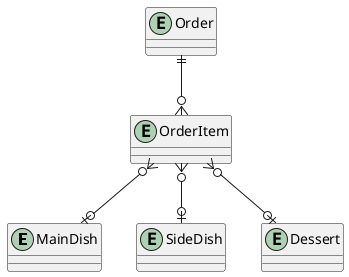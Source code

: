 @startuml Buhari Hotel Database

' question doesnt have a reference of customers
' also it doesnt state if a customer can order multiple main dishes.


' table
entity MainDish
entity SideDish
entity Dessert
entity Order
entity OrderItem

' relationship
Order ||--o{ OrderItem
OrderItem }o--o| MainDish
OrderItem }o--o| SideDish
OrderItem }o--o| Dessert

@enduml